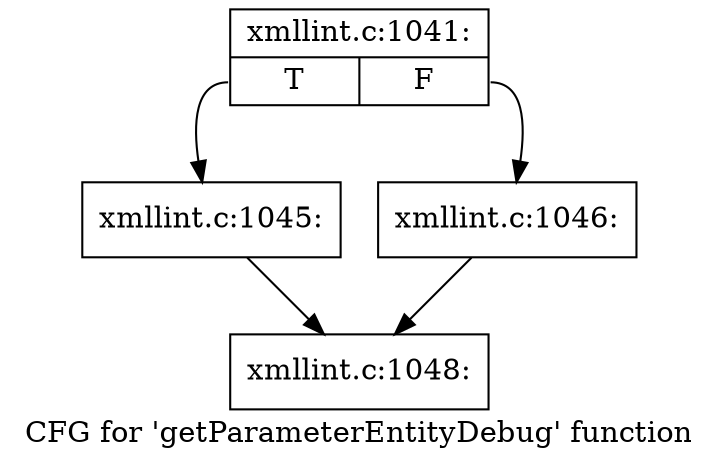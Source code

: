 digraph "CFG for 'getParameterEntityDebug' function" {
	label="CFG for 'getParameterEntityDebug' function";

	Node0x556d1b578d00 [shape=record,label="{xmllint.c:1041:|{<s0>T|<s1>F}}"];
	Node0x556d1b578d00:s0 -> Node0x556d1b57ab90;
	Node0x556d1b578d00:s1 -> Node0x556d1b57abe0;
	Node0x556d1b57ab90 [shape=record,label="{xmllint.c:1045:}"];
	Node0x556d1b57ab90 -> Node0x556d1b579f20;
	Node0x556d1b57abe0 [shape=record,label="{xmllint.c:1046:}"];
	Node0x556d1b57abe0 -> Node0x556d1b579f20;
	Node0x556d1b579f20 [shape=record,label="{xmllint.c:1048:}"];
}
